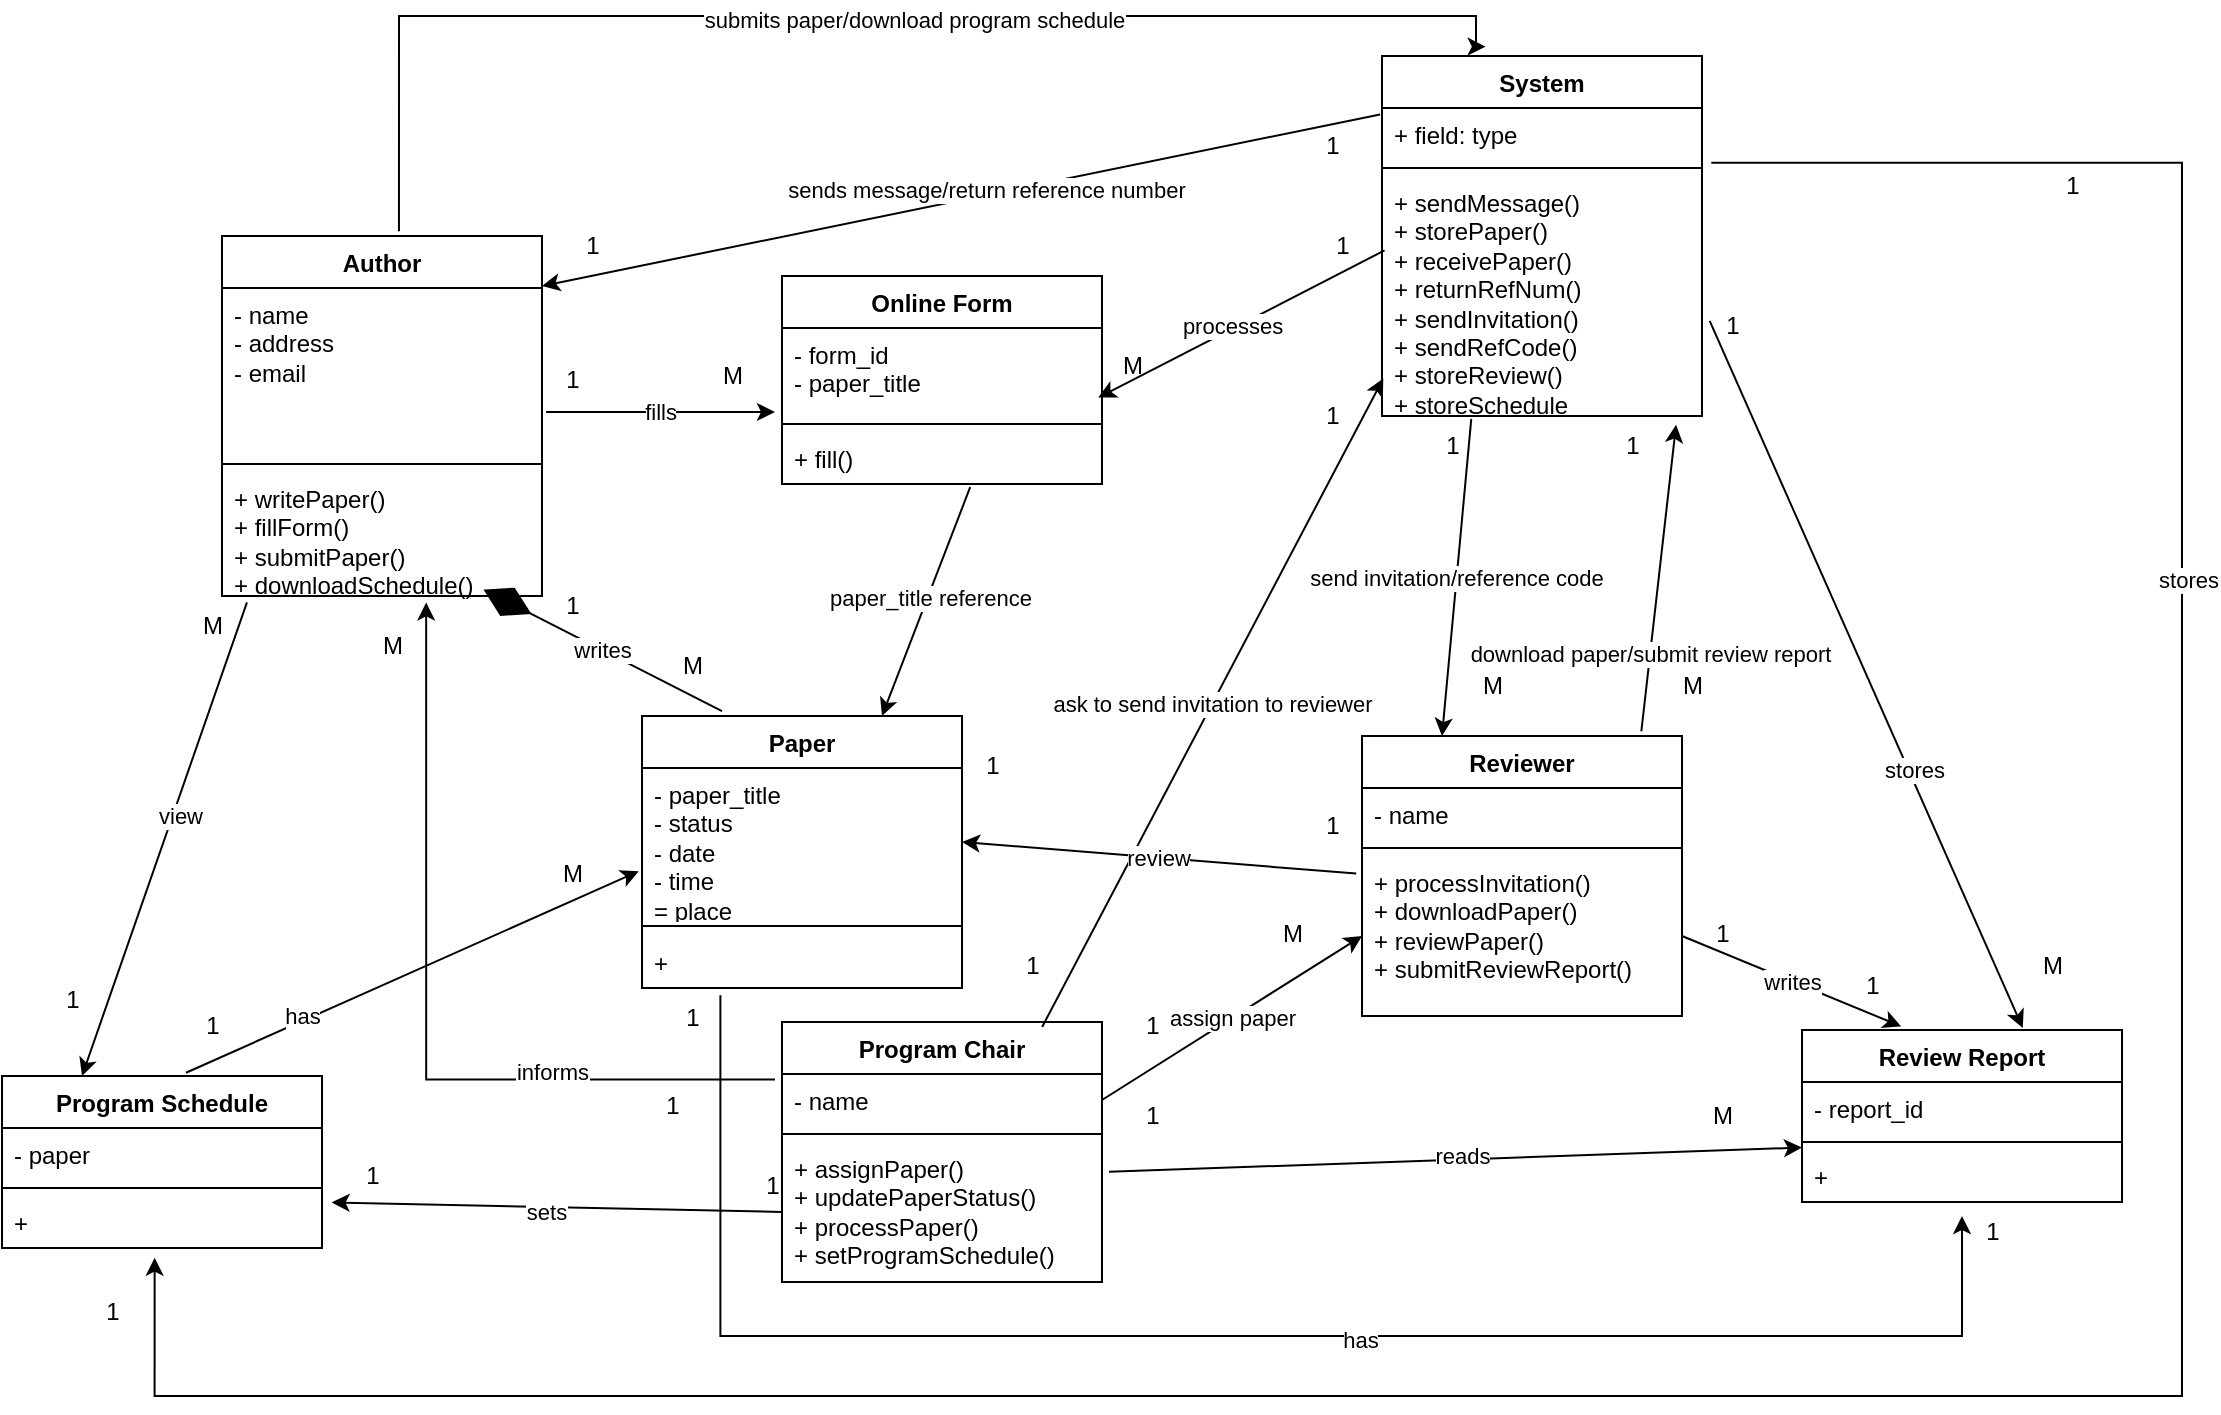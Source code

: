 <mxfile version="24.8.0">
  <diagram name="Page-1" id="E9FQwkqqb1RE17OgnNJm">
    <mxGraphModel dx="1500" dy="746" grid="1" gridSize="10" guides="1" tooltips="1" connect="1" arrows="1" fold="1" page="1" pageScale="1" pageWidth="850" pageHeight="1100" math="0" shadow="0">
      <root>
        <mxCell id="0" />
        <mxCell id="1" parent="0" />
        <mxCell id="FFobNiEl_I5hDZ-hdiMS-1" value="Author" style="swimlane;fontStyle=1;align=center;verticalAlign=top;childLayout=stackLayout;horizontal=1;startSize=26;horizontalStack=0;resizeParent=1;resizeParentMax=0;resizeLast=0;collapsible=1;marginBottom=0;whiteSpace=wrap;html=1;" vertex="1" parent="1">
          <mxGeometry x="120" y="230" width="160" height="180" as="geometry" />
        </mxCell>
        <mxCell id="FFobNiEl_I5hDZ-hdiMS-2" value="&lt;div&gt;- name&lt;/div&gt;- address&lt;div&gt;- email&lt;/div&gt;" style="text;strokeColor=none;fillColor=none;align=left;verticalAlign=top;spacingLeft=4;spacingRight=4;overflow=hidden;rotatable=0;points=[[0,0.5],[1,0.5]];portConstraint=eastwest;whiteSpace=wrap;html=1;" vertex="1" parent="FFobNiEl_I5hDZ-hdiMS-1">
          <mxGeometry y="26" width="160" height="84" as="geometry" />
        </mxCell>
        <mxCell id="FFobNiEl_I5hDZ-hdiMS-3" value="" style="line;strokeWidth=1;fillColor=none;align=left;verticalAlign=middle;spacingTop=-1;spacingLeft=3;spacingRight=3;rotatable=0;labelPosition=right;points=[];portConstraint=eastwest;strokeColor=inherit;" vertex="1" parent="FFobNiEl_I5hDZ-hdiMS-1">
          <mxGeometry y="110" width="160" height="8" as="geometry" />
        </mxCell>
        <mxCell id="FFobNiEl_I5hDZ-hdiMS-4" value="+ writePaper()&lt;div&gt;+ fillForm()&lt;/div&gt;&lt;div&gt;+ submitPaper()&lt;/div&gt;&lt;div&gt;+ downloadSchedule()&lt;/div&gt;" style="text;strokeColor=none;fillColor=none;align=left;verticalAlign=top;spacingLeft=4;spacingRight=4;overflow=hidden;rotatable=0;points=[[0,0.5],[1,0.5]];portConstraint=eastwest;whiteSpace=wrap;html=1;" vertex="1" parent="FFobNiEl_I5hDZ-hdiMS-1">
          <mxGeometry y="118" width="160" height="62" as="geometry" />
        </mxCell>
        <mxCell id="FFobNiEl_I5hDZ-hdiMS-5" value="System" style="swimlane;fontStyle=1;align=center;verticalAlign=top;childLayout=stackLayout;horizontal=1;startSize=26;horizontalStack=0;resizeParent=1;resizeParentMax=0;resizeLast=0;collapsible=1;marginBottom=0;whiteSpace=wrap;html=1;" vertex="1" parent="1">
          <mxGeometry x="700" y="140" width="160" height="180" as="geometry" />
        </mxCell>
        <mxCell id="FFobNiEl_I5hDZ-hdiMS-6" value="+ field: type" style="text;strokeColor=none;fillColor=none;align=left;verticalAlign=top;spacingLeft=4;spacingRight=4;overflow=hidden;rotatable=0;points=[[0,0.5],[1,0.5]];portConstraint=eastwest;whiteSpace=wrap;html=1;" vertex="1" parent="FFobNiEl_I5hDZ-hdiMS-5">
          <mxGeometry y="26" width="160" height="26" as="geometry" />
        </mxCell>
        <mxCell id="FFobNiEl_I5hDZ-hdiMS-7" value="" style="line;strokeWidth=1;fillColor=none;align=left;verticalAlign=middle;spacingTop=-1;spacingLeft=3;spacingRight=3;rotatable=0;labelPosition=right;points=[];portConstraint=eastwest;strokeColor=inherit;" vertex="1" parent="FFobNiEl_I5hDZ-hdiMS-5">
          <mxGeometry y="52" width="160" height="8" as="geometry" />
        </mxCell>
        <mxCell id="FFobNiEl_I5hDZ-hdiMS-8" value="+ sendMessage()&lt;div&gt;+ storePaper()&lt;/div&gt;&lt;div&gt;+ receivePaper()&lt;/div&gt;&lt;div&gt;+ returnRefNum()&lt;/div&gt;&lt;div&gt;+ sendInvitation()&lt;/div&gt;&lt;div&gt;+ sendRefCode()&lt;/div&gt;&lt;div&gt;+ storeReview()&lt;/div&gt;&lt;div&gt;+ storeSchedule&lt;/div&gt;" style="text;strokeColor=none;fillColor=none;align=left;verticalAlign=top;spacingLeft=4;spacingRight=4;overflow=hidden;rotatable=0;points=[[0,0.5],[1,0.5]];portConstraint=eastwest;whiteSpace=wrap;html=1;" vertex="1" parent="FFobNiEl_I5hDZ-hdiMS-5">
          <mxGeometry y="60" width="160" height="120" as="geometry" />
        </mxCell>
        <mxCell id="FFobNiEl_I5hDZ-hdiMS-9" value="Paper" style="swimlane;fontStyle=1;align=center;verticalAlign=top;childLayout=stackLayout;horizontal=1;startSize=26;horizontalStack=0;resizeParent=1;resizeParentMax=0;resizeLast=0;collapsible=1;marginBottom=0;whiteSpace=wrap;html=1;" vertex="1" parent="1">
          <mxGeometry x="330" y="470" width="160" height="136" as="geometry" />
        </mxCell>
        <mxCell id="FFobNiEl_I5hDZ-hdiMS-10" value="- paper_title&lt;div&gt;- status&lt;/div&gt;&lt;div&gt;- date&lt;/div&gt;&lt;div&gt;- time&lt;/div&gt;&lt;div&gt;= place&lt;/div&gt;" style="text;strokeColor=none;fillColor=none;align=left;verticalAlign=top;spacingLeft=4;spacingRight=4;overflow=hidden;rotatable=0;points=[[0,0.5],[1,0.5]];portConstraint=eastwest;whiteSpace=wrap;html=1;" vertex="1" parent="FFobNiEl_I5hDZ-hdiMS-9">
          <mxGeometry y="26" width="160" height="74" as="geometry" />
        </mxCell>
        <mxCell id="FFobNiEl_I5hDZ-hdiMS-11" value="" style="line;strokeWidth=1;fillColor=none;align=left;verticalAlign=middle;spacingTop=-1;spacingLeft=3;spacingRight=3;rotatable=0;labelPosition=right;points=[];portConstraint=eastwest;strokeColor=inherit;" vertex="1" parent="FFobNiEl_I5hDZ-hdiMS-9">
          <mxGeometry y="100" width="160" height="10" as="geometry" />
        </mxCell>
        <mxCell id="FFobNiEl_I5hDZ-hdiMS-12" value="+&amp;nbsp;" style="text;strokeColor=none;fillColor=none;align=left;verticalAlign=top;spacingLeft=4;spacingRight=4;overflow=hidden;rotatable=0;points=[[0,0.5],[1,0.5]];portConstraint=eastwest;whiteSpace=wrap;html=1;" vertex="1" parent="FFobNiEl_I5hDZ-hdiMS-9">
          <mxGeometry y="110" width="160" height="26" as="geometry" />
        </mxCell>
        <mxCell id="FFobNiEl_I5hDZ-hdiMS-13" value="Program Chair" style="swimlane;fontStyle=1;align=center;verticalAlign=top;childLayout=stackLayout;horizontal=1;startSize=26;horizontalStack=0;resizeParent=1;resizeParentMax=0;resizeLast=0;collapsible=1;marginBottom=0;whiteSpace=wrap;html=1;" vertex="1" parent="1">
          <mxGeometry x="400" y="623" width="160" height="130" as="geometry" />
        </mxCell>
        <mxCell id="FFobNiEl_I5hDZ-hdiMS-14" value="- name" style="text;strokeColor=none;fillColor=none;align=left;verticalAlign=top;spacingLeft=4;spacingRight=4;overflow=hidden;rotatable=0;points=[[0,0.5],[1,0.5]];portConstraint=eastwest;whiteSpace=wrap;html=1;" vertex="1" parent="FFobNiEl_I5hDZ-hdiMS-13">
          <mxGeometry y="26" width="160" height="26" as="geometry" />
        </mxCell>
        <mxCell id="FFobNiEl_I5hDZ-hdiMS-15" value="" style="line;strokeWidth=1;fillColor=none;align=left;verticalAlign=middle;spacingTop=-1;spacingLeft=3;spacingRight=3;rotatable=0;labelPosition=right;points=[];portConstraint=eastwest;strokeColor=inherit;" vertex="1" parent="FFobNiEl_I5hDZ-hdiMS-13">
          <mxGeometry y="52" width="160" height="8" as="geometry" />
        </mxCell>
        <mxCell id="FFobNiEl_I5hDZ-hdiMS-16" value="+ assignPaper()&lt;div&gt;+ updatePaperStatus()&lt;/div&gt;&lt;div&gt;+ processPaper()&lt;/div&gt;&lt;div&gt;+ setProgramSchedule()&lt;/div&gt;" style="text;strokeColor=none;fillColor=none;align=left;verticalAlign=top;spacingLeft=4;spacingRight=4;overflow=hidden;rotatable=0;points=[[0,0.5],[1,0.5]];portConstraint=eastwest;whiteSpace=wrap;html=1;" vertex="1" parent="FFobNiEl_I5hDZ-hdiMS-13">
          <mxGeometry y="60" width="160" height="70" as="geometry" />
        </mxCell>
        <mxCell id="FFobNiEl_I5hDZ-hdiMS-17" value="Reviewer" style="swimlane;fontStyle=1;align=center;verticalAlign=top;childLayout=stackLayout;horizontal=1;startSize=26;horizontalStack=0;resizeParent=1;resizeParentMax=0;resizeLast=0;collapsible=1;marginBottom=0;whiteSpace=wrap;html=1;" vertex="1" parent="1">
          <mxGeometry x="690" y="480" width="160" height="140" as="geometry" />
        </mxCell>
        <mxCell id="FFobNiEl_I5hDZ-hdiMS-18" value="- name" style="text;strokeColor=none;fillColor=none;align=left;verticalAlign=top;spacingLeft=4;spacingRight=4;overflow=hidden;rotatable=0;points=[[0,0.5],[1,0.5]];portConstraint=eastwest;whiteSpace=wrap;html=1;" vertex="1" parent="FFobNiEl_I5hDZ-hdiMS-17">
          <mxGeometry y="26" width="160" height="26" as="geometry" />
        </mxCell>
        <mxCell id="FFobNiEl_I5hDZ-hdiMS-19" value="" style="line;strokeWidth=1;fillColor=none;align=left;verticalAlign=middle;spacingTop=-1;spacingLeft=3;spacingRight=3;rotatable=0;labelPosition=right;points=[];portConstraint=eastwest;strokeColor=inherit;" vertex="1" parent="FFobNiEl_I5hDZ-hdiMS-17">
          <mxGeometry y="52" width="160" height="8" as="geometry" />
        </mxCell>
        <mxCell id="FFobNiEl_I5hDZ-hdiMS-20" value="+ processInvitation()&lt;div&gt;+ downloadPaper()&lt;/div&gt;&lt;div&gt;+ reviewPaper()&lt;/div&gt;&lt;div&gt;+ submitReviewReport()&lt;/div&gt;" style="text;strokeColor=none;fillColor=none;align=left;verticalAlign=top;spacingLeft=4;spacingRight=4;overflow=hidden;rotatable=0;points=[[0,0.5],[1,0.5]];portConstraint=eastwest;whiteSpace=wrap;html=1;" vertex="1" parent="FFobNiEl_I5hDZ-hdiMS-17">
          <mxGeometry y="60" width="160" height="80" as="geometry" />
        </mxCell>
        <mxCell id="FFobNiEl_I5hDZ-hdiMS-21" value="Program Schedule" style="swimlane;fontStyle=1;align=center;verticalAlign=top;childLayout=stackLayout;horizontal=1;startSize=26;horizontalStack=0;resizeParent=1;resizeParentMax=0;resizeLast=0;collapsible=1;marginBottom=0;whiteSpace=wrap;html=1;" vertex="1" parent="1">
          <mxGeometry x="10" y="650" width="160" height="86" as="geometry" />
        </mxCell>
        <mxCell id="FFobNiEl_I5hDZ-hdiMS-22" value="- paper" style="text;strokeColor=none;fillColor=none;align=left;verticalAlign=top;spacingLeft=4;spacingRight=4;overflow=hidden;rotatable=0;points=[[0,0.5],[1,0.5]];portConstraint=eastwest;whiteSpace=wrap;html=1;" vertex="1" parent="FFobNiEl_I5hDZ-hdiMS-21">
          <mxGeometry y="26" width="160" height="26" as="geometry" />
        </mxCell>
        <mxCell id="FFobNiEl_I5hDZ-hdiMS-23" value="" style="line;strokeWidth=1;fillColor=none;align=left;verticalAlign=middle;spacingTop=-1;spacingLeft=3;spacingRight=3;rotatable=0;labelPosition=right;points=[];portConstraint=eastwest;strokeColor=inherit;" vertex="1" parent="FFobNiEl_I5hDZ-hdiMS-21">
          <mxGeometry y="52" width="160" height="8" as="geometry" />
        </mxCell>
        <mxCell id="FFobNiEl_I5hDZ-hdiMS-24" value="+&amp;nbsp;" style="text;strokeColor=none;fillColor=none;align=left;verticalAlign=top;spacingLeft=4;spacingRight=4;overflow=hidden;rotatable=0;points=[[0,0.5],[1,0.5]];portConstraint=eastwest;whiteSpace=wrap;html=1;" vertex="1" parent="FFobNiEl_I5hDZ-hdiMS-21">
          <mxGeometry y="60" width="160" height="26" as="geometry" />
        </mxCell>
        <mxCell id="FFobNiEl_I5hDZ-hdiMS-25" value="Online Form" style="swimlane;fontStyle=1;align=center;verticalAlign=top;childLayout=stackLayout;horizontal=1;startSize=26;horizontalStack=0;resizeParent=1;resizeParentMax=0;resizeLast=0;collapsible=1;marginBottom=0;whiteSpace=wrap;html=1;" vertex="1" parent="1">
          <mxGeometry x="400" y="250" width="160" height="104" as="geometry" />
        </mxCell>
        <mxCell id="FFobNiEl_I5hDZ-hdiMS-26" value="- form_id&lt;div&gt;- paper_title&lt;/div&gt;" style="text;strokeColor=none;fillColor=none;align=left;verticalAlign=top;spacingLeft=4;spacingRight=4;overflow=hidden;rotatable=0;points=[[0,0.5],[1,0.5]];portConstraint=eastwest;whiteSpace=wrap;html=1;" vertex="1" parent="FFobNiEl_I5hDZ-hdiMS-25">
          <mxGeometry y="26" width="160" height="44" as="geometry" />
        </mxCell>
        <mxCell id="FFobNiEl_I5hDZ-hdiMS-27" value="" style="line;strokeWidth=1;fillColor=none;align=left;verticalAlign=middle;spacingTop=-1;spacingLeft=3;spacingRight=3;rotatable=0;labelPosition=right;points=[];portConstraint=eastwest;strokeColor=inherit;" vertex="1" parent="FFobNiEl_I5hDZ-hdiMS-25">
          <mxGeometry y="70" width="160" height="8" as="geometry" />
        </mxCell>
        <mxCell id="FFobNiEl_I5hDZ-hdiMS-28" value="+ fill()" style="text;strokeColor=none;fillColor=none;align=left;verticalAlign=top;spacingLeft=4;spacingRight=4;overflow=hidden;rotatable=0;points=[[0,0.5],[1,0.5]];portConstraint=eastwest;whiteSpace=wrap;html=1;" vertex="1" parent="FFobNiEl_I5hDZ-hdiMS-25">
          <mxGeometry y="78" width="160" height="26" as="geometry" />
        </mxCell>
        <mxCell id="FFobNiEl_I5hDZ-hdiMS-29" value="writes" style="endArrow=diamondThin;endFill=1;endSize=24;html=1;rounded=0;exitX=0.195;exitY=-0.028;exitDx=0;exitDy=0;exitPerimeter=0;entryX=0.817;entryY=0.948;entryDx=0;entryDy=0;entryPerimeter=0;" edge="1" parent="1" target="FFobNiEl_I5hDZ-hdiMS-4">
          <mxGeometry width="160" relative="1" as="geometry">
            <mxPoint x="370" y="467.592" as="sourcePoint" />
            <mxPoint x="265.207" y="410" as="targetPoint" />
          </mxGeometry>
        </mxCell>
        <mxCell id="FFobNiEl_I5hDZ-hdiMS-37" value="fills" style="endArrow=classic;html=1;rounded=0;exitX=1.013;exitY=0.738;exitDx=0;exitDy=0;exitPerimeter=0;entryX=-0.022;entryY=0.955;entryDx=0;entryDy=0;entryPerimeter=0;startArrow=none;startFill=0;endFill=1;" edge="1" parent="1" source="FFobNiEl_I5hDZ-hdiMS-2" target="FFobNiEl_I5hDZ-hdiMS-26">
          <mxGeometry width="50" height="50" relative="1" as="geometry">
            <mxPoint x="440" y="440" as="sourcePoint" />
            <mxPoint x="490" y="390" as="targetPoint" />
          </mxGeometry>
        </mxCell>
        <mxCell id="FFobNiEl_I5hDZ-hdiMS-39" value="1" style="text;html=1;align=center;verticalAlign=middle;resizable=0;points=[];autosize=1;strokeColor=none;fillColor=none;" vertex="1" parent="1">
          <mxGeometry x="280" y="400" width="30" height="30" as="geometry" />
        </mxCell>
        <mxCell id="FFobNiEl_I5hDZ-hdiMS-40" value="M" style="text;html=1;align=center;verticalAlign=middle;resizable=0;points=[];autosize=1;strokeColor=none;fillColor=none;" vertex="1" parent="1">
          <mxGeometry x="340" y="430" width="30" height="30" as="geometry" />
        </mxCell>
        <mxCell id="FFobNiEl_I5hDZ-hdiMS-41" value="1" style="text;html=1;align=center;verticalAlign=middle;resizable=0;points=[];autosize=1;strokeColor=none;fillColor=none;" vertex="1" parent="1">
          <mxGeometry x="280" y="287" width="30" height="30" as="geometry" />
        </mxCell>
        <mxCell id="FFobNiEl_I5hDZ-hdiMS-42" value="M" style="text;html=1;align=center;verticalAlign=middle;resizable=0;points=[];autosize=1;strokeColor=none;fillColor=none;" vertex="1" parent="1">
          <mxGeometry x="360" y="285" width="30" height="30" as="geometry" />
        </mxCell>
        <mxCell id="FFobNiEl_I5hDZ-hdiMS-46" value="" style="endArrow=none;html=1;rounded=0;entryX=0.588;entryY=1.062;entryDx=0;entryDy=0;entryPerimeter=0;exitX=0.75;exitY=0;exitDx=0;exitDy=0;startArrow=classic;startFill=1;" edge="1" parent="1" source="FFobNiEl_I5hDZ-hdiMS-9" target="FFobNiEl_I5hDZ-hdiMS-28">
          <mxGeometry width="50" height="50" relative="1" as="geometry">
            <mxPoint x="480" y="430" as="sourcePoint" />
            <mxPoint x="530" y="380" as="targetPoint" />
          </mxGeometry>
        </mxCell>
        <mxCell id="FFobNiEl_I5hDZ-hdiMS-47" value="paper_title reference" style="edgeLabel;html=1;align=center;verticalAlign=middle;resizable=0;points=[];" vertex="1" connectable="0" parent="FFobNiEl_I5hDZ-hdiMS-46">
          <mxGeometry x="0.041" y="-1" relative="1" as="geometry">
            <mxPoint as="offset" />
          </mxGeometry>
        </mxCell>
        <mxCell id="FFobNiEl_I5hDZ-hdiMS-48" value="" style="endArrow=none;html=1;rounded=0;entryX=0.008;entryY=0.31;entryDx=0;entryDy=0;entryPerimeter=0;exitX=0.988;exitY=0.791;exitDx=0;exitDy=0;exitPerimeter=0;endFill=0;startArrow=classic;startFill=1;" edge="1" parent="1" source="FFobNiEl_I5hDZ-hdiMS-26" target="FFobNiEl_I5hDZ-hdiMS-8">
          <mxGeometry width="50" height="50" relative="1" as="geometry">
            <mxPoint x="580" y="400" as="sourcePoint" />
            <mxPoint x="630" y="350" as="targetPoint" />
          </mxGeometry>
        </mxCell>
        <mxCell id="FFobNiEl_I5hDZ-hdiMS-49" value="processes" style="edgeLabel;html=1;align=center;verticalAlign=middle;resizable=0;points=[];" vertex="1" connectable="0" parent="FFobNiEl_I5hDZ-hdiMS-48">
          <mxGeometry x="-0.057" y="1" relative="1" as="geometry">
            <mxPoint as="offset" />
          </mxGeometry>
        </mxCell>
        <mxCell id="FFobNiEl_I5hDZ-hdiMS-50" value="1" style="text;html=1;align=center;verticalAlign=middle;resizable=0;points=[];autosize=1;strokeColor=none;fillColor=none;" vertex="1" parent="1">
          <mxGeometry x="665" y="220" width="30" height="30" as="geometry" />
        </mxCell>
        <mxCell id="FFobNiEl_I5hDZ-hdiMS-51" value="M" style="text;html=1;align=center;verticalAlign=middle;resizable=0;points=[];autosize=1;strokeColor=none;fillColor=none;" vertex="1" parent="1">
          <mxGeometry x="560" y="280" width="30" height="30" as="geometry" />
        </mxCell>
        <mxCell id="FFobNiEl_I5hDZ-hdiMS-52" value="" style="endArrow=classic;html=1;rounded=0;exitX=-0.006;exitY=0.123;exitDx=0;exitDy=0;exitPerimeter=0;endFill=1;" edge="1" parent="1" source="FFobNiEl_I5hDZ-hdiMS-6">
          <mxGeometry width="50" height="50" relative="1" as="geometry">
            <mxPoint x="350" y="210" as="sourcePoint" />
            <mxPoint x="280" y="255" as="targetPoint" />
          </mxGeometry>
        </mxCell>
        <mxCell id="FFobNiEl_I5hDZ-hdiMS-53" value="sends message/return reference number" style="edgeLabel;html=1;align=center;verticalAlign=middle;resizable=0;points=[];" vertex="1" connectable="0" parent="FFobNiEl_I5hDZ-hdiMS-52">
          <mxGeometry x="-0.059" y="-3" relative="1" as="geometry">
            <mxPoint as="offset" />
          </mxGeometry>
        </mxCell>
        <mxCell id="FFobNiEl_I5hDZ-hdiMS-54" value="1" style="text;html=1;align=center;verticalAlign=middle;resizable=0;points=[];autosize=1;strokeColor=none;fillColor=none;" vertex="1" parent="1">
          <mxGeometry x="660" y="170" width="30" height="30" as="geometry" />
        </mxCell>
        <mxCell id="FFobNiEl_I5hDZ-hdiMS-55" value="1" style="text;html=1;align=center;verticalAlign=middle;resizable=0;points=[];autosize=1;strokeColor=none;fillColor=none;" vertex="1" parent="1">
          <mxGeometry x="290" y="220" width="30" height="30" as="geometry" />
        </mxCell>
        <mxCell id="FFobNiEl_I5hDZ-hdiMS-58" value="" style="endArrow=classic;html=1;rounded=0;edgeStyle=orthogonalEdgeStyle;exitX=0.553;exitY=-0.013;exitDx=0;exitDy=0;exitPerimeter=0;entryX=0.324;entryY=-0.026;entryDx=0;entryDy=0;entryPerimeter=0;endFill=1;" edge="1" parent="1" source="FFobNiEl_I5hDZ-hdiMS-1" target="FFobNiEl_I5hDZ-hdiMS-5">
          <mxGeometry width="50" height="50" relative="1" as="geometry">
            <mxPoint x="220" y="210" as="sourcePoint" />
            <mxPoint x="730" y="140" as="targetPoint" />
            <Array as="points">
              <mxPoint x="209" y="120" />
              <mxPoint x="747" y="120" />
            </Array>
          </mxGeometry>
        </mxCell>
        <mxCell id="FFobNiEl_I5hDZ-hdiMS-59" value="submits paper/download program schedule" style="edgeLabel;html=1;align=center;verticalAlign=middle;resizable=0;points=[];" vertex="1" connectable="0" parent="FFobNiEl_I5hDZ-hdiMS-58">
          <mxGeometry x="0.096" y="-2" relative="1" as="geometry">
            <mxPoint as="offset" />
          </mxGeometry>
        </mxCell>
        <mxCell id="FFobNiEl_I5hDZ-hdiMS-62" value="assign paper" style="endArrow=classic;html=1;rounded=0;exitX=1;exitY=0.5;exitDx=0;exitDy=0;entryX=0;entryY=0.5;entryDx=0;entryDy=0;" edge="1" parent="1" source="FFobNiEl_I5hDZ-hdiMS-14" target="FFobNiEl_I5hDZ-hdiMS-20">
          <mxGeometry width="50" height="50" relative="1" as="geometry">
            <mxPoint x="600" y="649" as="sourcePoint" />
            <mxPoint x="650" y="600" as="targetPoint" />
          </mxGeometry>
        </mxCell>
        <mxCell id="FFobNiEl_I5hDZ-hdiMS-63" value="ask to send invitation to reviewer" style="endArrow=classic;html=1;rounded=0;exitX=0.813;exitY=0.019;exitDx=0;exitDy=0;exitPerimeter=0;entryX=0.004;entryY=0.844;entryDx=0;entryDy=0;entryPerimeter=0;" edge="1" parent="1" source="FFobNiEl_I5hDZ-hdiMS-13" target="FFobNiEl_I5hDZ-hdiMS-8">
          <mxGeometry width="50" height="50" relative="1" as="geometry">
            <mxPoint x="530" y="590" as="sourcePoint" />
            <mxPoint x="580" y="540" as="targetPoint" />
          </mxGeometry>
        </mxCell>
        <mxCell id="FFobNiEl_I5hDZ-hdiMS-64" value="1" style="text;html=1;align=center;verticalAlign=middle;resizable=0;points=[];autosize=1;strokeColor=none;fillColor=none;" vertex="1" parent="1">
          <mxGeometry x="660" y="305" width="30" height="30" as="geometry" />
        </mxCell>
        <mxCell id="FFobNiEl_I5hDZ-hdiMS-65" value="1" style="text;html=1;align=center;verticalAlign=middle;resizable=0;points=[];autosize=1;strokeColor=none;fillColor=none;" vertex="1" parent="1">
          <mxGeometry x="510" y="580" width="30" height="30" as="geometry" />
        </mxCell>
        <mxCell id="FFobNiEl_I5hDZ-hdiMS-66" value="1" style="text;html=1;align=center;verticalAlign=middle;resizable=0;points=[];autosize=1;strokeColor=none;fillColor=none;" vertex="1" parent="1">
          <mxGeometry x="570" y="610" width="30" height="30" as="geometry" />
        </mxCell>
        <mxCell id="FFobNiEl_I5hDZ-hdiMS-68" value="M" style="text;html=1;align=center;verticalAlign=middle;resizable=0;points=[];autosize=1;strokeColor=none;fillColor=none;" vertex="1" parent="1">
          <mxGeometry x="640" y="564" width="30" height="30" as="geometry" />
        </mxCell>
        <mxCell id="FFobNiEl_I5hDZ-hdiMS-69" value="send invitation/reference code" style="endArrow=classic;html=1;rounded=0;exitX=0.279;exitY=1.012;exitDx=0;exitDy=0;exitPerimeter=0;entryX=0.25;entryY=0;entryDx=0;entryDy=0;" edge="1" parent="1" source="FFobNiEl_I5hDZ-hdiMS-8" target="FFobNiEl_I5hDZ-hdiMS-17">
          <mxGeometry width="50" height="50" relative="1" as="geometry">
            <mxPoint x="790" y="450" as="sourcePoint" />
            <mxPoint x="840" y="400" as="targetPoint" />
          </mxGeometry>
        </mxCell>
        <mxCell id="FFobNiEl_I5hDZ-hdiMS-70" value="" style="endArrow=classic;html=1;rounded=0;exitX=0.873;exitY=-0.017;exitDx=0;exitDy=0;exitPerimeter=0;entryX=0.919;entryY=1.036;entryDx=0;entryDy=0;entryPerimeter=0;" edge="1" parent="1" source="FFobNiEl_I5hDZ-hdiMS-17" target="FFobNiEl_I5hDZ-hdiMS-8">
          <mxGeometry width="50" height="50" relative="1" as="geometry">
            <mxPoint x="860" y="450" as="sourcePoint" />
            <mxPoint x="910" y="400" as="targetPoint" />
          </mxGeometry>
        </mxCell>
        <mxCell id="FFobNiEl_I5hDZ-hdiMS-71" value="download paper/submit review report" style="edgeLabel;html=1;align=center;verticalAlign=middle;resizable=0;points=[];" vertex="1" connectable="0" parent="FFobNiEl_I5hDZ-hdiMS-70">
          <mxGeometry x="-0.488" relative="1" as="geometry">
            <mxPoint as="offset" />
          </mxGeometry>
        </mxCell>
        <mxCell id="FFobNiEl_I5hDZ-hdiMS-72" value="1" style="text;html=1;align=center;verticalAlign=middle;resizable=0;points=[];autosize=1;strokeColor=none;fillColor=none;" vertex="1" parent="1">
          <mxGeometry x="720" y="320" width="30" height="30" as="geometry" />
        </mxCell>
        <mxCell id="FFobNiEl_I5hDZ-hdiMS-73" value="1" style="text;html=1;align=center;verticalAlign=middle;resizable=0;points=[];autosize=1;strokeColor=none;fillColor=none;" vertex="1" parent="1">
          <mxGeometry x="810" y="320" width="30" height="30" as="geometry" />
        </mxCell>
        <mxCell id="FFobNiEl_I5hDZ-hdiMS-74" value="M" style="text;html=1;align=center;verticalAlign=middle;resizable=0;points=[];autosize=1;strokeColor=none;fillColor=none;" vertex="1" parent="1">
          <mxGeometry x="740" y="440" width="30" height="30" as="geometry" />
        </mxCell>
        <mxCell id="FFobNiEl_I5hDZ-hdiMS-75" value="M" style="text;html=1;align=center;verticalAlign=middle;resizable=0;points=[];autosize=1;strokeColor=none;fillColor=none;" vertex="1" parent="1">
          <mxGeometry x="840" y="440" width="30" height="30" as="geometry" />
        </mxCell>
        <mxCell id="FFobNiEl_I5hDZ-hdiMS-76" value="review" style="endArrow=classic;html=1;rounded=0;exitX=-0.018;exitY=0.11;exitDx=0;exitDy=0;exitPerimeter=0;entryX=1;entryY=0.5;entryDx=0;entryDy=0;" edge="1" parent="1" source="FFobNiEl_I5hDZ-hdiMS-20" target="FFobNiEl_I5hDZ-hdiMS-10">
          <mxGeometry width="50" height="50" relative="1" as="geometry">
            <mxPoint x="620" y="560" as="sourcePoint" />
            <mxPoint x="670" y="510" as="targetPoint" />
          </mxGeometry>
        </mxCell>
        <mxCell id="FFobNiEl_I5hDZ-hdiMS-80" value="1" style="text;html=1;align=center;verticalAlign=middle;resizable=0;points=[];autosize=1;strokeColor=none;fillColor=none;" vertex="1" parent="1">
          <mxGeometry x="660" y="510" width="30" height="30" as="geometry" />
        </mxCell>
        <mxCell id="FFobNiEl_I5hDZ-hdiMS-81" value="1" style="text;html=1;align=center;verticalAlign=middle;resizable=0;points=[];autosize=1;strokeColor=none;fillColor=none;" vertex="1" parent="1">
          <mxGeometry x="490" y="480" width="30" height="30" as="geometry" />
        </mxCell>
        <mxCell id="FFobNiEl_I5hDZ-hdiMS-82" value="Review Report" style="swimlane;fontStyle=1;align=center;verticalAlign=top;childLayout=stackLayout;horizontal=1;startSize=26;horizontalStack=0;resizeParent=1;resizeParentMax=0;resizeLast=0;collapsible=1;marginBottom=0;whiteSpace=wrap;html=1;" vertex="1" parent="1">
          <mxGeometry x="910" y="627" width="160" height="86" as="geometry" />
        </mxCell>
        <mxCell id="FFobNiEl_I5hDZ-hdiMS-83" value="- report_id" style="text;strokeColor=none;fillColor=none;align=left;verticalAlign=top;spacingLeft=4;spacingRight=4;overflow=hidden;rotatable=0;points=[[0,0.5],[1,0.5]];portConstraint=eastwest;whiteSpace=wrap;html=1;" vertex="1" parent="FFobNiEl_I5hDZ-hdiMS-82">
          <mxGeometry y="26" width="160" height="26" as="geometry" />
        </mxCell>
        <mxCell id="FFobNiEl_I5hDZ-hdiMS-84" value="" style="line;strokeWidth=1;fillColor=none;align=left;verticalAlign=middle;spacingTop=-1;spacingLeft=3;spacingRight=3;rotatable=0;labelPosition=right;points=[];portConstraint=eastwest;strokeColor=inherit;" vertex="1" parent="FFobNiEl_I5hDZ-hdiMS-82">
          <mxGeometry y="52" width="160" height="8" as="geometry" />
        </mxCell>
        <mxCell id="FFobNiEl_I5hDZ-hdiMS-85" value="+" style="text;strokeColor=none;fillColor=none;align=left;verticalAlign=top;spacingLeft=4;spacingRight=4;overflow=hidden;rotatable=0;points=[[0,0.5],[1,0.5]];portConstraint=eastwest;whiteSpace=wrap;html=1;" vertex="1" parent="FFobNiEl_I5hDZ-hdiMS-82">
          <mxGeometry y="60" width="160" height="26" as="geometry" />
        </mxCell>
        <mxCell id="FFobNiEl_I5hDZ-hdiMS-86" value="writes" style="endArrow=classic;html=1;rounded=0;exitX=1;exitY=0.5;exitDx=0;exitDy=0;entryX=0.31;entryY=-0.021;entryDx=0;entryDy=0;entryPerimeter=0;" edge="1" parent="1" source="FFobNiEl_I5hDZ-hdiMS-20" target="FFobNiEl_I5hDZ-hdiMS-82">
          <mxGeometry width="50" height="50" relative="1" as="geometry">
            <mxPoint x="980" y="580" as="sourcePoint" />
            <mxPoint x="1030" y="530" as="targetPoint" />
          </mxGeometry>
        </mxCell>
        <mxCell id="FFobNiEl_I5hDZ-hdiMS-87" value="" style="endArrow=classic;html=1;rounded=0;exitX=1.024;exitY=0.604;exitDx=0;exitDy=0;exitPerimeter=0;entryX=0.69;entryY=-0.012;entryDx=0;entryDy=0;entryPerimeter=0;" edge="1" parent="1" source="FFobNiEl_I5hDZ-hdiMS-8" target="FFobNiEl_I5hDZ-hdiMS-82">
          <mxGeometry width="50" height="50" relative="1" as="geometry">
            <mxPoint x="1040" y="520" as="sourcePoint" />
            <mxPoint x="1090" y="470" as="targetPoint" />
          </mxGeometry>
        </mxCell>
        <mxCell id="FFobNiEl_I5hDZ-hdiMS-91" value="stores" style="edgeLabel;html=1;align=center;verticalAlign=middle;resizable=0;points=[];" vertex="1" connectable="0" parent="FFobNiEl_I5hDZ-hdiMS-87">
          <mxGeometry x="0.275" y="2" relative="1" as="geometry">
            <mxPoint as="offset" />
          </mxGeometry>
        </mxCell>
        <mxCell id="FFobNiEl_I5hDZ-hdiMS-88" value="1" style="text;html=1;align=center;verticalAlign=middle;resizable=0;points=[];autosize=1;strokeColor=none;fillColor=none;" vertex="1" parent="1">
          <mxGeometry x="855" y="564" width="30" height="30" as="geometry" />
        </mxCell>
        <mxCell id="FFobNiEl_I5hDZ-hdiMS-89" value="1" style="text;html=1;align=center;verticalAlign=middle;resizable=0;points=[];autosize=1;strokeColor=none;fillColor=none;" vertex="1" parent="1">
          <mxGeometry x="930" y="590" width="30" height="30" as="geometry" />
        </mxCell>
        <mxCell id="FFobNiEl_I5hDZ-hdiMS-90" value="1" style="text;html=1;align=center;verticalAlign=middle;resizable=0;points=[];autosize=1;strokeColor=none;fillColor=none;" vertex="1" parent="1">
          <mxGeometry x="860" y="260" width="30" height="30" as="geometry" />
        </mxCell>
        <mxCell id="FFobNiEl_I5hDZ-hdiMS-92" value="M" style="text;html=1;align=center;verticalAlign=middle;resizable=0;points=[];autosize=1;strokeColor=none;fillColor=none;" vertex="1" parent="1">
          <mxGeometry x="1020" y="580" width="30" height="30" as="geometry" />
        </mxCell>
        <mxCell id="FFobNiEl_I5hDZ-hdiMS-93" value="" style="endArrow=classic;html=1;rounded=0;exitX=1.022;exitY=0.213;exitDx=0;exitDy=0;exitPerimeter=0;" edge="1" parent="1" source="FFobNiEl_I5hDZ-hdiMS-16" target="FFobNiEl_I5hDZ-hdiMS-84">
          <mxGeometry width="50" height="50" relative="1" as="geometry">
            <mxPoint x="660" y="730" as="sourcePoint" />
            <mxPoint x="710" y="680" as="targetPoint" />
          </mxGeometry>
        </mxCell>
        <mxCell id="FFobNiEl_I5hDZ-hdiMS-94" value="reads" style="edgeLabel;html=1;align=center;verticalAlign=middle;resizable=0;points=[];" vertex="1" connectable="0" parent="FFobNiEl_I5hDZ-hdiMS-93">
          <mxGeometry x="0.016" y="2" relative="1" as="geometry">
            <mxPoint as="offset" />
          </mxGeometry>
        </mxCell>
        <mxCell id="FFobNiEl_I5hDZ-hdiMS-95" value="1" style="text;html=1;align=center;verticalAlign=middle;resizable=0;points=[];autosize=1;strokeColor=none;fillColor=none;" vertex="1" parent="1">
          <mxGeometry x="570" y="655" width="30" height="30" as="geometry" />
        </mxCell>
        <mxCell id="FFobNiEl_I5hDZ-hdiMS-96" value="M" style="text;html=1;align=center;verticalAlign=middle;resizable=0;points=[];autosize=1;strokeColor=none;fillColor=none;" vertex="1" parent="1">
          <mxGeometry x="855" y="655" width="30" height="30" as="geometry" />
        </mxCell>
        <mxCell id="FFobNiEl_I5hDZ-hdiMS-97" value="" style="endArrow=classic;html=1;rounded=0;edgeStyle=orthogonalEdgeStyle;exitX=0.245;exitY=1.138;exitDx=0;exitDy=0;exitPerimeter=0;" edge="1" parent="1" source="FFobNiEl_I5hDZ-hdiMS-12">
          <mxGeometry width="50" height="50" relative="1" as="geometry">
            <mxPoint x="350" y="580" as="sourcePoint" />
            <mxPoint x="990" y="720" as="targetPoint" />
            <Array as="points">
              <mxPoint x="369" y="780" />
              <mxPoint x="990" y="780" />
            </Array>
          </mxGeometry>
        </mxCell>
        <mxCell id="FFobNiEl_I5hDZ-hdiMS-98" value="has" style="edgeLabel;html=1;align=center;verticalAlign=middle;resizable=0;points=[];" vertex="1" connectable="0" parent="FFobNiEl_I5hDZ-hdiMS-97">
          <mxGeometry x="0.15" y="-2" relative="1" as="geometry">
            <mxPoint as="offset" />
          </mxGeometry>
        </mxCell>
        <mxCell id="FFobNiEl_I5hDZ-hdiMS-99" value="1" style="text;html=1;align=center;verticalAlign=middle;resizable=0;points=[];autosize=1;strokeColor=none;fillColor=none;" vertex="1" parent="1">
          <mxGeometry x="340" y="606" width="30" height="30" as="geometry" />
        </mxCell>
        <mxCell id="FFobNiEl_I5hDZ-hdiMS-100" value="1" style="text;html=1;align=center;verticalAlign=middle;resizable=0;points=[];autosize=1;strokeColor=none;fillColor=none;" vertex="1" parent="1">
          <mxGeometry x="990" y="713" width="30" height="30" as="geometry" />
        </mxCell>
        <mxCell id="FFobNiEl_I5hDZ-hdiMS-101" value="" style="endArrow=classic;html=1;rounded=0;entryX=0.638;entryY=1.052;entryDx=0;entryDy=0;entryPerimeter=0;edgeStyle=orthogonalEdgeStyle;exitX=-0.022;exitY=0.108;exitDx=0;exitDy=0;exitPerimeter=0;" edge="1" parent="1" source="FFobNiEl_I5hDZ-hdiMS-14" target="FFobNiEl_I5hDZ-hdiMS-4">
          <mxGeometry width="50" height="50" relative="1" as="geometry">
            <mxPoint x="222" y="630" as="sourcePoint" />
            <mxPoint x="240" y="500" as="targetPoint" />
            <Array as="points">
              <mxPoint x="222" y="652" />
            </Array>
          </mxGeometry>
        </mxCell>
        <mxCell id="FFobNiEl_I5hDZ-hdiMS-102" value="informs" style="edgeLabel;html=1;align=center;verticalAlign=middle;resizable=0;points=[];" vertex="1" connectable="0" parent="FFobNiEl_I5hDZ-hdiMS-101">
          <mxGeometry x="-0.46" y="-4" relative="1" as="geometry">
            <mxPoint as="offset" />
          </mxGeometry>
        </mxCell>
        <mxCell id="FFobNiEl_I5hDZ-hdiMS-103" value="1" style="text;html=1;align=center;verticalAlign=middle;resizable=0;points=[];autosize=1;strokeColor=none;fillColor=none;" vertex="1" parent="1">
          <mxGeometry x="330" y="650" width="30" height="30" as="geometry" />
        </mxCell>
        <mxCell id="FFobNiEl_I5hDZ-hdiMS-104" value="M" style="text;html=1;align=center;verticalAlign=middle;resizable=0;points=[];autosize=1;strokeColor=none;fillColor=none;" vertex="1" parent="1">
          <mxGeometry x="190" y="420" width="30" height="30" as="geometry" />
        </mxCell>
        <mxCell id="FFobNiEl_I5hDZ-hdiMS-105" value="" style="endArrow=classic;html=1;rounded=0;exitX=0;exitY=0.5;exitDx=0;exitDy=0;entryX=1.03;entryY=0.123;entryDx=0;entryDy=0;entryPerimeter=0;" edge="1" parent="1" source="FFobNiEl_I5hDZ-hdiMS-16" target="FFobNiEl_I5hDZ-hdiMS-24">
          <mxGeometry width="50" height="50" relative="1" as="geometry">
            <mxPoint x="290" y="810" as="sourcePoint" />
            <mxPoint x="340" y="760" as="targetPoint" />
          </mxGeometry>
        </mxCell>
        <mxCell id="FFobNiEl_I5hDZ-hdiMS-108" value="sets" style="edgeLabel;html=1;align=center;verticalAlign=middle;resizable=0;points=[];" vertex="1" connectable="0" parent="FFobNiEl_I5hDZ-hdiMS-105">
          <mxGeometry x="0.049" y="2" relative="1" as="geometry">
            <mxPoint as="offset" />
          </mxGeometry>
        </mxCell>
        <mxCell id="FFobNiEl_I5hDZ-hdiMS-106" value="1" style="text;html=1;align=center;verticalAlign=middle;resizable=0;points=[];autosize=1;strokeColor=none;fillColor=none;" vertex="1" parent="1">
          <mxGeometry x="380" y="690" width="30" height="30" as="geometry" />
        </mxCell>
        <mxCell id="FFobNiEl_I5hDZ-hdiMS-107" value="1" style="text;html=1;align=center;verticalAlign=middle;resizable=0;points=[];autosize=1;strokeColor=none;fillColor=none;" vertex="1" parent="1">
          <mxGeometry x="180" y="685" width="30" height="30" as="geometry" />
        </mxCell>
        <mxCell id="FFobNiEl_I5hDZ-hdiMS-109" value="" style="endArrow=classic;html=1;rounded=0;exitX=0.575;exitY=-0.019;exitDx=0;exitDy=0;exitPerimeter=0;entryX=-0.01;entryY=0.697;entryDx=0;entryDy=0;entryPerimeter=0;" edge="1" parent="1" source="FFobNiEl_I5hDZ-hdiMS-21" target="FFobNiEl_I5hDZ-hdiMS-10">
          <mxGeometry width="50" height="50" relative="1" as="geometry">
            <mxPoint x="110" y="650" as="sourcePoint" />
            <mxPoint x="160" y="600" as="targetPoint" />
          </mxGeometry>
        </mxCell>
        <mxCell id="FFobNiEl_I5hDZ-hdiMS-110" value="has" style="edgeLabel;html=1;align=center;verticalAlign=middle;resizable=0;points=[];" vertex="1" connectable="0" parent="FFobNiEl_I5hDZ-hdiMS-109">
          <mxGeometry x="-0.478" y="3" relative="1" as="geometry">
            <mxPoint as="offset" />
          </mxGeometry>
        </mxCell>
        <mxCell id="FFobNiEl_I5hDZ-hdiMS-111" value="1" style="text;html=1;align=center;verticalAlign=middle;resizable=0;points=[];autosize=1;strokeColor=none;fillColor=none;" vertex="1" parent="1">
          <mxGeometry x="100" y="610" width="30" height="30" as="geometry" />
        </mxCell>
        <mxCell id="FFobNiEl_I5hDZ-hdiMS-112" value="M" style="text;html=1;align=center;verticalAlign=middle;resizable=0;points=[];autosize=1;strokeColor=none;fillColor=none;" vertex="1" parent="1">
          <mxGeometry x="280" y="534" width="30" height="30" as="geometry" />
        </mxCell>
        <mxCell id="FFobNiEl_I5hDZ-hdiMS-113" value="" style="endArrow=classic;html=1;rounded=0;exitX=0.078;exitY=1.052;exitDx=0;exitDy=0;exitPerimeter=0;entryX=0.25;entryY=0;entryDx=0;entryDy=0;" edge="1" parent="1" source="FFobNiEl_I5hDZ-hdiMS-4" target="FFobNiEl_I5hDZ-hdiMS-21">
          <mxGeometry width="50" height="50" relative="1" as="geometry">
            <mxPoint x="10" y="540" as="sourcePoint" />
            <mxPoint x="60" y="490" as="targetPoint" />
          </mxGeometry>
        </mxCell>
        <mxCell id="FFobNiEl_I5hDZ-hdiMS-114" value="view" style="edgeLabel;html=1;align=center;verticalAlign=middle;resizable=0;points=[];" vertex="1" connectable="0" parent="FFobNiEl_I5hDZ-hdiMS-113">
          <mxGeometry x="-0.11" y="3" relative="1" as="geometry">
            <mxPoint as="offset" />
          </mxGeometry>
        </mxCell>
        <mxCell id="FFobNiEl_I5hDZ-hdiMS-115" value="1" style="text;html=1;align=center;verticalAlign=middle;resizable=0;points=[];autosize=1;strokeColor=none;fillColor=none;" vertex="1" parent="1">
          <mxGeometry x="30" y="597" width="30" height="30" as="geometry" />
        </mxCell>
        <mxCell id="FFobNiEl_I5hDZ-hdiMS-116" value="M" style="text;html=1;align=center;verticalAlign=middle;resizable=0;points=[];autosize=1;strokeColor=none;fillColor=none;" vertex="1" parent="1">
          <mxGeometry x="100" y="410" width="30" height="30" as="geometry" />
        </mxCell>
        <mxCell id="FFobNiEl_I5hDZ-hdiMS-117" value="" style="endArrow=none;html=1;rounded=0;exitX=0.477;exitY=1.187;exitDx=0;exitDy=0;exitPerimeter=0;edgeStyle=orthogonalEdgeStyle;entryX=1.029;entryY=1.055;entryDx=0;entryDy=0;entryPerimeter=0;startArrow=classic;startFill=1;endFill=0;" edge="1" parent="1" source="FFobNiEl_I5hDZ-hdiMS-24" target="FFobNiEl_I5hDZ-hdiMS-6">
          <mxGeometry width="50" height="50" relative="1" as="geometry">
            <mxPoint x="140" y="820" as="sourcePoint" />
            <mxPoint x="190" y="770" as="targetPoint" />
            <Array as="points">
              <mxPoint x="86" y="810" />
              <mxPoint x="1100" y="810" />
              <mxPoint x="1100" y="193" />
            </Array>
          </mxGeometry>
        </mxCell>
        <mxCell id="FFobNiEl_I5hDZ-hdiMS-118" value="stores" style="edgeLabel;html=1;align=center;verticalAlign=middle;resizable=0;points=[];" vertex="1" connectable="0" parent="FFobNiEl_I5hDZ-hdiMS-117">
          <mxGeometry x="0.541" y="-3" relative="1" as="geometry">
            <mxPoint as="offset" />
          </mxGeometry>
        </mxCell>
        <mxCell id="FFobNiEl_I5hDZ-hdiMS-119" value="1" style="text;html=1;align=center;verticalAlign=middle;resizable=0;points=[];autosize=1;strokeColor=none;fillColor=none;" vertex="1" parent="1">
          <mxGeometry x="1030" y="190" width="30" height="30" as="geometry" />
        </mxCell>
        <mxCell id="FFobNiEl_I5hDZ-hdiMS-120" value="1" style="text;html=1;align=center;verticalAlign=middle;resizable=0;points=[];autosize=1;strokeColor=none;fillColor=none;" vertex="1" parent="1">
          <mxGeometry x="50" y="753" width="30" height="30" as="geometry" />
        </mxCell>
      </root>
    </mxGraphModel>
  </diagram>
</mxfile>
